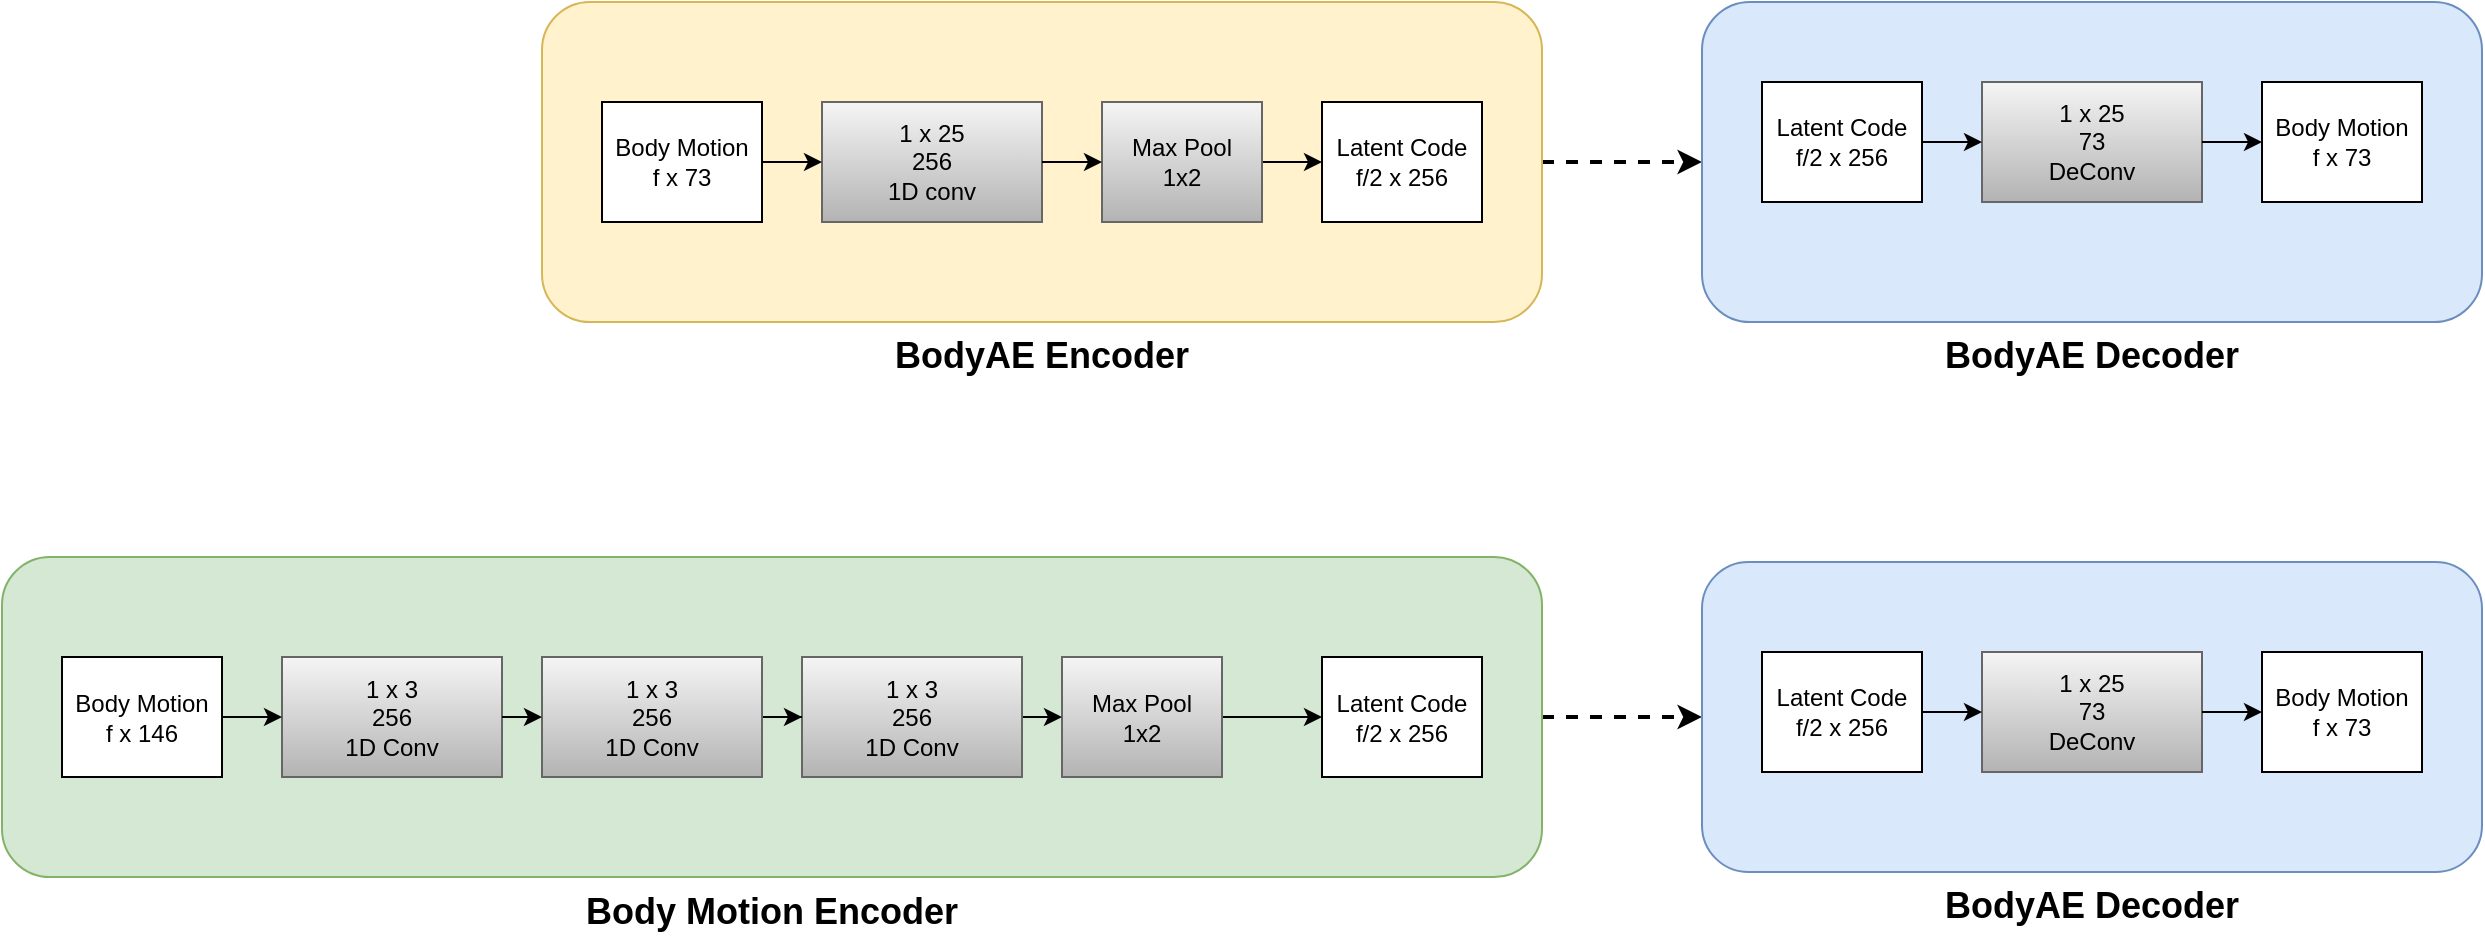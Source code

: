 <mxfile version="13.0.9" type="github" pages="2"><diagram name="Page-1" id="90a13364-a465-7bf4-72fc-28e22215d7a0"><mxGraphModel dx="1400" dy="879" grid="1" gridSize="10" guides="1" tooltips="1" connect="1" arrows="1" fold="1" page="1" pageScale="1.5" pageWidth="1169" pageHeight="826" background="#ffffff" math="0" shadow="0"><root><mxCell id="0" style=";html=1;"/><mxCell id="1" style=";html=1;" parent="0"/><mxCell id="51Mi8z7gukljFIHXavgt-50" style="edgeStyle=orthogonalEdgeStyle;rounded=0;orthogonalLoop=1;jettySize=auto;html=1;entryX=0;entryY=0.5;entryDx=0;entryDy=0;fontSize=18;strokeWidth=2;dashed=1;" edge="1" parent="1" source="51Mi8z7gukljFIHXavgt-1" target="51Mi8z7gukljFIHXavgt-15"><mxGeometry relative="1" as="geometry"/></mxCell><mxCell id="51Mi8z7gukljFIHXavgt-1" value="&lt;b&gt;BodyAE Encoder&lt;br&gt;&lt;/b&gt;" style="rounded=1;whiteSpace=wrap;html=1;fillColor=#fff2cc;strokeColor=#d6b656;labelPosition=center;verticalLabelPosition=bottom;align=center;verticalAlign=top;fontSize=18;" vertex="1" parent="1"><mxGeometry x="500" y="840" width="500" height="160" as="geometry"/></mxCell><mxCell id="51Mi8z7gukljFIHXavgt-3" value="&lt;div&gt;1 x 25&lt;/div&gt;&lt;div&gt;256&lt;/div&gt;&lt;div&gt;1D conv&lt;br&gt;&lt;/div&gt;" style="rounded=0;whiteSpace=wrap;html=1;gradientColor=#b3b3b3;fillColor=#f5f5f5;strokeColor=#666666;" vertex="1" parent="1"><mxGeometry x="640" y="890" width="110" height="60" as="geometry"/></mxCell><mxCell id="51Mi8z7gukljFIHXavgt-13" style="edgeStyle=orthogonalEdgeStyle;rounded=0;orthogonalLoop=1;jettySize=auto;html=1;exitX=1;exitY=0.5;exitDx=0;exitDy=0;fontSize=18;" edge="1" parent="1" source="51Mi8z7gukljFIHXavgt-4" target="51Mi8z7gukljFIHXavgt-12"><mxGeometry relative="1" as="geometry"/></mxCell><mxCell id="51Mi8z7gukljFIHXavgt-4" value="&lt;div&gt;Max Pool&lt;/div&gt;&lt;div&gt;1x2&lt;br&gt;&lt;/div&gt;" style="rounded=0;whiteSpace=wrap;html=1;gradientColor=#b3b3b3;fillColor=#f5f5f5;strokeColor=#666666;" vertex="1" parent="1"><mxGeometry x="780" y="890" width="80" height="60" as="geometry"/></mxCell><mxCell id="51Mi8z7gukljFIHXavgt-5" value="" style="endArrow=classic;html=1;exitX=1;exitY=0.5;exitDx=0;exitDy=0;entryX=0;entryY=0.5;entryDx=0;entryDy=0;" edge="1" parent="1" source="51Mi8z7gukljFIHXavgt-3" target="51Mi8z7gukljFIHXavgt-4"><mxGeometry width="50" height="50" relative="1" as="geometry"><mxPoint x="710" y="910" as="sourcePoint"/><mxPoint x="760" y="860" as="targetPoint"/></mxGeometry></mxCell><mxCell id="51Mi8z7gukljFIHXavgt-11" style="edgeStyle=orthogonalEdgeStyle;rounded=0;orthogonalLoop=1;jettySize=auto;html=1;exitX=1;exitY=0.5;exitDx=0;exitDy=0;entryX=0;entryY=0.5;entryDx=0;entryDy=0;fontSize=18;" edge="1" parent="1" source="51Mi8z7gukljFIHXavgt-10" target="51Mi8z7gukljFIHXavgt-3"><mxGeometry relative="1" as="geometry"/></mxCell><mxCell id="51Mi8z7gukljFIHXavgt-10" value="&lt;div&gt;Body Motion&lt;/div&gt;&lt;div&gt;f x 73&lt;br&gt;&lt;/div&gt;" style="rounded=0;whiteSpace=wrap;html=1;" vertex="1" parent="1"><mxGeometry x="530" y="890" width="80" height="60" as="geometry"/></mxCell><mxCell id="51Mi8z7gukljFIHXavgt-12" value="&lt;div&gt;Latent Code&lt;/div&gt;&lt;div&gt;f/2 x 256&lt;br&gt;&lt;/div&gt;" style="rounded=0;whiteSpace=wrap;html=1;" vertex="1" parent="1"><mxGeometry x="890" y="890" width="80" height="60" as="geometry"/></mxCell><mxCell id="51Mi8z7gukljFIHXavgt-15" value="&lt;b&gt;BodyAE Decoder&lt;br&gt;&lt;/b&gt;" style="rounded=1;whiteSpace=wrap;html=1;fillColor=#dae8fc;strokeColor=#6c8ebf;labelPosition=center;verticalLabelPosition=bottom;align=center;verticalAlign=top;fontSize=18;" vertex="1" parent="1"><mxGeometry x="1080" y="840" width="390" height="160" as="geometry"/></mxCell><mxCell id="51Mi8z7gukljFIHXavgt-16" value="&lt;div&gt;1 x 25&lt;/div&gt;&lt;div&gt;73&lt;br&gt;&lt;/div&gt;&lt;div&gt;DeConv&lt;br&gt;&lt;/div&gt;" style="rounded=0;whiteSpace=wrap;html=1;gradientColor=#b3b3b3;fillColor=#f5f5f5;strokeColor=#666666;" vertex="1" parent="1"><mxGeometry x="1220" y="880" width="110" height="60" as="geometry"/></mxCell><mxCell id="51Mi8z7gukljFIHXavgt-19" value="" style="endArrow=classic;html=1;exitX=1;exitY=0.5;exitDx=0;exitDy=0;entryX=0;entryY=0.5;entryDx=0;entryDy=0;" edge="1" parent="1" source="51Mi8z7gukljFIHXavgt-16" target="51Mi8z7gukljFIHXavgt-22"><mxGeometry width="50" height="50" relative="1" as="geometry"><mxPoint x="1290" y="900" as="sourcePoint"/><mxPoint x="1360" y="910" as="targetPoint"/></mxGeometry></mxCell><mxCell id="51Mi8z7gukljFIHXavgt-20" style="edgeStyle=orthogonalEdgeStyle;rounded=0;orthogonalLoop=1;jettySize=auto;html=1;exitX=1;exitY=0.5;exitDx=0;exitDy=0;entryX=0;entryY=0.5;entryDx=0;entryDy=0;fontSize=18;" edge="1" parent="1" source="51Mi8z7gukljFIHXavgt-21" target="51Mi8z7gukljFIHXavgt-16"><mxGeometry relative="1" as="geometry"/></mxCell><mxCell id="51Mi8z7gukljFIHXavgt-21" value="&lt;div&gt;Latent Code&lt;/div&gt;&lt;div&gt;f/2 x 256&lt;br&gt;&lt;/div&gt;" style="rounded=0;whiteSpace=wrap;html=1;" vertex="1" parent="1"><mxGeometry x="1110" y="880" width="80" height="60" as="geometry"/></mxCell><mxCell id="51Mi8z7gukljFIHXavgt-22" value="&lt;div&gt;Body Motion&lt;/div&gt;&lt;div&gt;f x 73&lt;br&gt;&lt;/div&gt;" style="rounded=0;whiteSpace=wrap;html=1;" vertex="1" parent="1"><mxGeometry x="1360" y="880" width="80" height="60" as="geometry"/></mxCell><mxCell id="51Mi8z7gukljFIHXavgt-51" style="edgeStyle=orthogonalEdgeStyle;rounded=0;orthogonalLoop=1;jettySize=auto;html=1;entryX=0;entryY=0.5;entryDx=0;entryDy=0;fontSize=18;strokeWidth=2;dashed=1;" edge="1" parent="1" source="51Mi8z7gukljFIHXavgt-28" target="51Mi8z7gukljFIHXavgt-42"><mxGeometry relative="1" as="geometry"/></mxCell><mxCell id="51Mi8z7gukljFIHXavgt-28" value="&lt;b&gt;Body Motion Encoder&lt;br&gt;&lt;/b&gt;" style="rounded=1;whiteSpace=wrap;html=1;fillColor=#d5e8d4;strokeColor=#82b366;labelPosition=center;verticalLabelPosition=bottom;align=center;verticalAlign=top;fontSize=18;" vertex="1" parent="1"><mxGeometry x="230" y="1117.5" width="770" height="160" as="geometry"/></mxCell><mxCell id="51Mi8z7gukljFIHXavgt-29" value="&lt;div&gt;1 x 3 &lt;br&gt;&lt;/div&gt;&lt;div&gt;256&lt;/div&gt;&lt;div&gt;1D Conv&lt;br&gt;&lt;/div&gt;" style="rounded=0;whiteSpace=wrap;html=1;gradientColor=#b3b3b3;fillColor=#f5f5f5;strokeColor=#666666;" vertex="1" parent="1"><mxGeometry x="370" y="1167.5" width="110" height="60" as="geometry"/></mxCell><mxCell id="51Mi8z7gukljFIHXavgt-30" style="edgeStyle=orthogonalEdgeStyle;rounded=0;orthogonalLoop=1;jettySize=auto;html=1;exitX=1;exitY=0.5;exitDx=0;exitDy=0;fontSize=18;" edge="1" parent="1" source="51Mi8z7gukljFIHXavgt-31" target="51Mi8z7gukljFIHXavgt-35"><mxGeometry relative="1" as="geometry"/></mxCell><mxCell id="51Mi8z7gukljFIHXavgt-31" value="&lt;div&gt;Max Pool&lt;/div&gt;&lt;div&gt;1x2&lt;br&gt;&lt;/div&gt;" style="rounded=0;whiteSpace=wrap;html=1;gradientColor=#b3b3b3;fillColor=#f5f5f5;strokeColor=#666666;" vertex="1" parent="1"><mxGeometry x="760" y="1167.5" width="80" height="60" as="geometry"/></mxCell><mxCell id="51Mi8z7gukljFIHXavgt-33" style="edgeStyle=orthogonalEdgeStyle;rounded=0;orthogonalLoop=1;jettySize=auto;html=1;exitX=1;exitY=0.5;exitDx=0;exitDy=0;entryX=0;entryY=0.5;entryDx=0;entryDy=0;fontSize=18;" edge="1" parent="1" source="51Mi8z7gukljFIHXavgt-34" target="51Mi8z7gukljFIHXavgt-29"><mxGeometry relative="1" as="geometry"/></mxCell><mxCell id="51Mi8z7gukljFIHXavgt-34" value="&lt;div&gt;Body Motion&lt;/div&gt;&lt;div&gt;f x 146&lt;br&gt;&lt;/div&gt;" style="rounded=0;whiteSpace=wrap;html=1;" vertex="1" parent="1"><mxGeometry x="260" y="1167.5" width="80" height="60" as="geometry"/></mxCell><mxCell id="51Mi8z7gukljFIHXavgt-35" value="&lt;div&gt;Latent Code&lt;/div&gt;&lt;div&gt;f/2 x 256&lt;br&gt;&lt;/div&gt;" style="rounded=0;whiteSpace=wrap;html=1;" vertex="1" parent="1"><mxGeometry x="890" y="1167.5" width="80" height="60" as="geometry"/></mxCell><mxCell id="51Mi8z7gukljFIHXavgt-41" style="edgeStyle=orthogonalEdgeStyle;rounded=0;orthogonalLoop=1;jettySize=auto;html=1;exitX=1;exitY=0.5;exitDx=0;exitDy=0;entryX=0;entryY=0.5;entryDx=0;entryDy=0;fontSize=18;" edge="1" parent="1" source="51Mi8z7gukljFIHXavgt-37" target="51Mi8z7gukljFIHXavgt-31"><mxGeometry relative="1" as="geometry"/></mxCell><mxCell id="51Mi8z7gukljFIHXavgt-37" value="&lt;div&gt;1 x 3 &lt;br&gt;&lt;/div&gt;&lt;div&gt;256&lt;/div&gt;&lt;div&gt;1D Conv&lt;br&gt;&lt;/div&gt;" style="rounded=0;whiteSpace=wrap;html=1;gradientColor=#b3b3b3;fillColor=#f5f5f5;strokeColor=#666666;" vertex="1" parent="1"><mxGeometry x="630" y="1167.5" width="110" height="60" as="geometry"/></mxCell><mxCell id="51Mi8z7gukljFIHXavgt-39" style="edgeStyle=orthogonalEdgeStyle;rounded=0;orthogonalLoop=1;jettySize=auto;html=1;entryX=0;entryY=0.5;entryDx=0;entryDy=0;fontSize=18;" edge="1" parent="1" source="51Mi8z7gukljFIHXavgt-36" target="51Mi8z7gukljFIHXavgt-37"><mxGeometry relative="1" as="geometry"/></mxCell><mxCell id="51Mi8z7gukljFIHXavgt-36" value="&lt;div&gt;1 x 3 &lt;br&gt;&lt;/div&gt;&lt;div&gt;256&lt;/div&gt;&lt;div&gt;1D Conv&lt;br&gt;&lt;/div&gt;" style="rounded=0;whiteSpace=wrap;html=1;gradientColor=#b3b3b3;fillColor=#f5f5f5;strokeColor=#666666;" vertex="1" parent="1"><mxGeometry x="500" y="1167.5" width="110" height="60" as="geometry"/></mxCell><mxCell id="51Mi8z7gukljFIHXavgt-38" value="" style="endArrow=classic;html=1;exitX=1;exitY=0.5;exitDx=0;exitDy=0;entryX=0;entryY=0.5;entryDx=0;entryDy=0;" edge="1" parent="1" source="51Mi8z7gukljFIHXavgt-29" target="51Mi8z7gukljFIHXavgt-36"><mxGeometry width="50" height="50" relative="1" as="geometry"><mxPoint x="480.0" y="1197.5" as="sourcePoint"/><mxPoint x="850" y="1207.5" as="targetPoint"/></mxGeometry></mxCell><mxCell id="51Mi8z7gukljFIHXavgt-42" value="&lt;b&gt;BodyAE Decoder&lt;br&gt;&lt;/b&gt;" style="rounded=1;whiteSpace=wrap;html=1;fillColor=#dae8fc;strokeColor=#6c8ebf;labelPosition=center;verticalLabelPosition=bottom;align=center;verticalAlign=top;fontSize=18;" vertex="1" parent="1"><mxGeometry x="1080" y="1120" width="390" height="155" as="geometry"/></mxCell><mxCell id="51Mi8z7gukljFIHXavgt-43" value="&lt;div&gt;1 x 25&lt;/div&gt;&lt;div&gt;73&lt;br&gt;&lt;/div&gt;&lt;div&gt;DeConv&lt;br&gt;&lt;/div&gt;" style="rounded=0;whiteSpace=wrap;html=1;gradientColor=#b3b3b3;fillColor=#f5f5f5;strokeColor=#666666;" vertex="1" parent="1"><mxGeometry x="1220" y="1165" width="110" height="60" as="geometry"/></mxCell><mxCell id="51Mi8z7gukljFIHXavgt-44" value="" style="endArrow=classic;html=1;exitX=1;exitY=0.5;exitDx=0;exitDy=0;entryX=0;entryY=0.5;entryDx=0;entryDy=0;" edge="1" parent="1" source="51Mi8z7gukljFIHXavgt-43" target="51Mi8z7gukljFIHXavgt-47"><mxGeometry width="50" height="50" relative="1" as="geometry"><mxPoint x="1290" y="1185" as="sourcePoint"/><mxPoint x="1360" y="1195" as="targetPoint"/></mxGeometry></mxCell><mxCell id="51Mi8z7gukljFIHXavgt-45" style="edgeStyle=orthogonalEdgeStyle;rounded=0;orthogonalLoop=1;jettySize=auto;html=1;exitX=1;exitY=0.5;exitDx=0;exitDy=0;entryX=0;entryY=0.5;entryDx=0;entryDy=0;fontSize=18;" edge="1" parent="1" source="51Mi8z7gukljFIHXavgt-46" target="51Mi8z7gukljFIHXavgt-43"><mxGeometry relative="1" as="geometry"/></mxCell><mxCell id="51Mi8z7gukljFIHXavgt-46" value="&lt;div&gt;Latent Code&lt;/div&gt;&lt;div&gt;f/2 x 256&lt;br&gt;&lt;/div&gt;" style="rounded=0;whiteSpace=wrap;html=1;" vertex="1" parent="1"><mxGeometry x="1110" y="1165" width="80" height="60" as="geometry"/></mxCell><mxCell id="51Mi8z7gukljFIHXavgt-47" value="&lt;div&gt;Body Motion&lt;/div&gt;&lt;div&gt;f x 73&lt;br&gt;&lt;/div&gt;" style="rounded=0;whiteSpace=wrap;html=1;" vertex="1" parent="1"><mxGeometry x="1360" y="1165" width="80" height="60" as="geometry"/></mxCell></root></mxGraphModel></diagram><diagram id="5YNOXEQfNRtB5nuDFxQB" name="Page-2"><mxGraphModel dx="1960" dy="1230" grid="1" gridSize="10" guides="1" tooltips="1" connect="1" arrows="1" fold="1" page="1" pageScale="1" pageWidth="850" pageHeight="1100" math="1" shadow="0"><root><mxCell id="a_Pl0on1_2o6IqBJN6e1-0"/><mxCell id="a_Pl0on1_2o6IqBJN6e1-1" parent="a_Pl0on1_2o6IqBJN6e1-0"/><mxCell id="l_T0pC8vN7wKw54jZpxU-22" style="edgeStyle=orthogonalEdgeStyle;orthogonalLoop=1;jettySize=auto;html=1;exitX=1;exitY=0.5;exitDx=0;exitDy=0;strokeWidth=4;fontSize=18;fontStyle=1;curved=1;" edge="1" parent="a_Pl0on1_2o6IqBJN6e1-1" source="l_T0pC8vN7wKw54jZpxU-1" target="l_T0pC8vN7wKw54jZpxU-21"><mxGeometry relative="1" as="geometry"/></mxCell><mxCell id="l_T0pC8vN7wKw54jZpxU-1" value="&lt;span&gt;Buyer Encoder&lt;br&gt;&lt;/span&gt;" style="rounded=1;whiteSpace=wrap;html=1;fillColor=#fff2cc;strokeColor=#d6b656;labelPosition=center;verticalLabelPosition=bottom;align=center;verticalAlign=top;fontSize=18;fontStyle=1" vertex="1" parent="a_Pl0on1_2o6IqBJN6e1-1"><mxGeometry x="500" y="840" width="270" height="90" as="geometry"/></mxCell><mxCell id="l_T0pC8vN7wKw54jZpxU-9" value="&lt;span&gt;BodyAE Decoder&lt;br&gt;&lt;/span&gt;" style="rounded=1;whiteSpace=wrap;html=1;fillColor=#dae8fc;strokeColor=#6c8ebf;labelPosition=center;verticalLabelPosition=bottom;align=center;verticalAlign=top;fontSize=18;fontStyle=1" vertex="1" parent="a_Pl0on1_2o6IqBJN6e1-1"><mxGeometry x="1600" y="1055" width="270" height="90" as="geometry"/></mxCell><mxCell id="l_T0pC8vN7wKw54jZpxU-23" style="edgeStyle=orthogonalEdgeStyle;orthogonalLoop=1;jettySize=auto;html=1;exitX=1;exitY=0.5;exitDx=0;exitDy=0;entryX=0.5;entryY=1;entryDx=0;entryDy=0;strokeWidth=4;fontSize=18;fontStyle=1;curved=1;" edge="1" parent="a_Pl0on1_2o6IqBJN6e1-1" source="l_T0pC8vN7wKw54jZpxU-17" target="l_T0pC8vN7wKw54jZpxU-21"><mxGeometry relative="1" as="geometry"/></mxCell><mxCell id="l_T0pC8vN7wKw54jZpxU-17" value="&lt;span&gt;Seller 1 Encoder&lt;br&gt;&lt;/span&gt;" style="rounded=1;whiteSpace=wrap;html=1;fillColor=#fff2cc;strokeColor=#d6b656;labelPosition=center;verticalLabelPosition=bottom;align=center;verticalAlign=top;fontSize=18;fontStyle=1" vertex="1" parent="a_Pl0on1_2o6IqBJN6e1-1"><mxGeometry x="500" y="1020" width="270" height="90" as="geometry"/></mxCell><mxCell id="l_T0pC8vN7wKw54jZpxU-28" value="" style="edgeStyle=orthogonalEdgeStyle;orthogonalLoop=1;jettySize=auto;html=1;exitX=1;exitY=0.5;exitDx=0;exitDy=0;entryX=0.5;entryY=1;entryDx=0;entryDy=0;strokeWidth=4;fontSize=18;fontStyle=1;curved=1;" edge="1" parent="a_Pl0on1_2o6IqBJN6e1-1" source="l_T0pC8vN7wKw54jZpxU-18" target="l_T0pC8vN7wKw54jZpxU-25"><mxGeometry relative="1" as="geometry"/></mxCell><mxCell id="l_T0pC8vN7wKw54jZpxU-18" value="&lt;span&gt;Seller 2 Encoder&lt;br&gt;&lt;/span&gt;" style="rounded=1;whiteSpace=wrap;html=1;fillColor=#fff2cc;strokeColor=#d6b656;labelPosition=center;verticalLabelPosition=bottom;align=center;verticalAlign=top;fontSize=18;fontStyle=1" vertex="1" parent="a_Pl0on1_2o6IqBJN6e1-1"><mxGeometry x="500" y="1210" width="270" height="90" as="geometry"/></mxCell><mxCell id="l_T0pC8vN7wKw54jZpxU-29" value="" style="edgeStyle=orthogonalEdgeStyle;orthogonalLoop=1;jettySize=auto;html=1;strokeWidth=4;fontSize=18;fontStyle=1;curved=1;" edge="1" parent="a_Pl0on1_2o6IqBJN6e1-1" source="l_T0pC8vN7wKw54jZpxU-21" target="l_T0pC8vN7wKw54jZpxU-24"><mxGeometry relative="1" as="geometry"/></mxCell><mxCell id="l_T0pC8vN7wKw54jZpxU-21" value="&lt;span&gt;+&lt;/span&gt;" style="ellipse;whiteSpace=wrap;html=1;aspect=fixed;fontSize=18;fontStyle=1" vertex="1" parent="a_Pl0on1_2o6IqBJN6e1-1"><mxGeometry x="840" y="960" width="40" height="40" as="geometry"/></mxCell><mxCell id="l_T0pC8vN7wKw54jZpxU-32" style="edgeStyle=orthogonalEdgeStyle;orthogonalLoop=1;jettySize=auto;html=1;exitX=0.5;exitY=0;exitDx=0;exitDy=0;entryX=0.5;entryY=0;entryDx=0;entryDy=0;strokeWidth=4;fontSize=18;fontStyle=1;curved=1;" edge="1" parent="a_Pl0on1_2o6IqBJN6e1-1" source="l_T0pC8vN7wKw54jZpxU-24" target="l_T0pC8vN7wKw54jZpxU-30"><mxGeometry relative="1" as="geometry"/></mxCell><mxCell id="l_T0pC8vN7wKw54jZpxU-24" value="" style="rounded=0;whiteSpace=wrap;html=1;fontSize=18;direction=south;fillColor=#008a00;strokeColor=#005700;fontColor=#ffffff;fontStyle=1" vertex="1" parent="a_Pl0on1_2o6IqBJN6e1-1"><mxGeometry x="1020" y="1000" width="20" height="90" as="geometry"/></mxCell><mxCell id="l_T0pC8vN7wKw54jZpxU-31" style="edgeStyle=orthogonalEdgeStyle;orthogonalLoop=1;jettySize=auto;html=1;exitX=0.5;exitY=0;exitDx=0;exitDy=0;entryX=0.5;entryY=1;entryDx=0;entryDy=0;strokeWidth=4;fontSize=18;fontStyle=1;curved=1;" edge="1" parent="a_Pl0on1_2o6IqBJN6e1-1" source="l_T0pC8vN7wKw54jZpxU-25" target="l_T0pC8vN7wKw54jZpxU-30"><mxGeometry relative="1" as="geometry"/></mxCell><mxCell id="l_T0pC8vN7wKw54jZpxU-25" value="" style="rounded=0;whiteSpace=wrap;html=1;fontSize=18;direction=south;fillColor=#d80073;strokeColor=#A50040;fontColor=#ffffff;fontStyle=1" vertex="1" parent="a_Pl0on1_2o6IqBJN6e1-1"><mxGeometry x="1020" y="1120" width="20" height="90" as="geometry"/></mxCell><mxCell id="l_T0pC8vN7wKw54jZpxU-35" style="edgeStyle=orthogonalEdgeStyle;rounded=0;orthogonalLoop=1;jettySize=auto;html=1;entryX=0.5;entryY=1;entryDx=0;entryDy=0;strokeWidth=4;fontSize=18;fontStyle=1" edge="1" parent="a_Pl0on1_2o6IqBJN6e1-1" source="l_T0pC8vN7wKw54jZpxU-30" target="l_T0pC8vN7wKw54jZpxU-33"><mxGeometry relative="1" as="geometry"/></mxCell><mxCell id="l_T0pC8vN7wKw54jZpxU-30" value="&lt;span&gt;-&lt;/span&gt;" style="ellipse;whiteSpace=wrap;html=1;aspect=fixed;fontSize=18;fontStyle=1" vertex="1" parent="a_Pl0on1_2o6IqBJN6e1-1"><mxGeometry x="1100" y="1080" width="40" height="40" as="geometry"/></mxCell><mxCell id="l_T0pC8vN7wKw54jZpxU-33" value="" style="rounded=0;whiteSpace=wrap;html=1;fontSize=18;direction=south;fontStyle=1" vertex="1" parent="a_Pl0on1_2o6IqBJN6e1-1"><mxGeometry x="1180" y="1055" width="20" height="90" as="geometry"/></mxCell><mxCell id="l_T0pC8vN7wKw54jZpxU-39" style="edgeStyle=orthogonalEdgeStyle;orthogonalLoop=1;jettySize=auto;html=1;exitX=0.5;exitY=0;exitDx=0;exitDy=0;entryX=0.5;entryY=1;entryDx=0;entryDy=0;strokeWidth=4;fontSize=18;curved=1;" edge="1" parent="a_Pl0on1_2o6IqBJN6e1-1" source="l_T0pC8vN7wKw54jZpxU-34" target="l_T0pC8vN7wKw54jZpxU-38"><mxGeometry relative="1" as="geometry"/></mxCell><mxCell id="l_T0pC8vN7wKw54jZpxU-34" value="" style="rounded=0;whiteSpace=wrap;html=1;fontSize=18;direction=south;fillColor=#f0a30a;strokeColor=#BD7000;fontColor=#ffffff;fontStyle=1" vertex="1" parent="a_Pl0on1_2o6IqBJN6e1-1"><mxGeometry x="1200" y="1055" width="20" height="90" as="geometry"/></mxCell><mxCell id="l_T0pC8vN7wKw54jZpxU-37" value="" style="rounded=0;whiteSpace=wrap;html=1;fontSize=18;direction=south;fillColor=#008a00;strokeColor=#005700;fontColor=#ffffff;fontStyle=1" vertex="1" parent="a_Pl0on1_2o6IqBJN6e1-1"><mxGeometry x="1320" y="1100" width="20" height="90" as="geometry"/></mxCell><mxCell id="l_T0pC8vN7wKw54jZpxU-38" value="" style="rounded=0;whiteSpace=wrap;html=1;fontSize=18;direction=south;fillColor=#f0a30a;strokeColor=#BD7000;fontColor=#ffffff;fontStyle=1" vertex="1" parent="a_Pl0on1_2o6IqBJN6e1-1"><mxGeometry x="1320" y="1190" width="20" height="90" as="geometry"/></mxCell><mxCell id="l_T0pC8vN7wKw54jZpxU-46" style="edgeStyle=orthogonalEdgeStyle;orthogonalLoop=1;jettySize=auto;html=1;exitX=0.5;exitY=0;exitDx=0;exitDy=0;entryX=0.5;entryY=1;entryDx=0;entryDy=0;strokeWidth=4;fontSize=18;curved=1;" edge="1" parent="a_Pl0on1_2o6IqBJN6e1-1" source="l_T0pC8vN7wKw54jZpxU-40" target="l_T0pC8vN7wKw54jZpxU-45"><mxGeometry relative="1" as="geometry"/></mxCell><mxCell id="l_T0pC8vN7wKw54jZpxU-40" value="" style="rounded=0;whiteSpace=wrap;html=1;fontSize=18;direction=south;fontStyle=1" vertex="1" parent="a_Pl0on1_2o6IqBJN6e1-1"><mxGeometry x="1340" y="1145" width="20" height="90" as="geometry"/></mxCell><mxCell id="l_T0pC8vN7wKw54jZpxU-50" style="edgeStyle=orthogonalEdgeStyle;rounded=0;orthogonalLoop=1;jettySize=auto;html=1;entryX=0.5;entryY=1;entryDx=0;entryDy=0;strokeWidth=4;fontSize=18;" edge="1" parent="a_Pl0on1_2o6IqBJN6e1-1" source="l_T0pC8vN7wKw54jZpxU-45" target="l_T0pC8vN7wKw54jZpxU-49"><mxGeometry relative="1" as="geometry"/></mxCell><mxCell id="l_T0pC8vN7wKw54jZpxU-45" value="&lt;span&gt;+&lt;/span&gt;" style="ellipse;whiteSpace=wrap;html=1;aspect=fixed;fontSize=18;fontStyle=1" vertex="1" parent="a_Pl0on1_2o6IqBJN6e1-1"><mxGeometry x="1430" y="1080" width="40" height="40" as="geometry"/></mxCell><mxCell id="l_T0pC8vN7wKw54jZpxU-48" style="edgeStyle=orthogonalEdgeStyle;orthogonalLoop=1;jettySize=auto;html=1;strokeWidth=4;fontSize=18;curved=1;" edge="1" parent="a_Pl0on1_2o6IqBJN6e1-1" source="l_T0pC8vN7wKw54jZpxU-47" target="l_T0pC8vN7wKw54jZpxU-45"><mxGeometry relative="1" as="geometry"/></mxCell><mxCell id="l_T0pC8vN7wKw54jZpxU-47" value="" style="rounded=0;whiteSpace=wrap;html=1;fontSize=18;direction=south;fillColor=#008a00;strokeColor=#005700;fontColor=#ffffff;fontStyle=1" vertex="1" parent="a_Pl0on1_2o6IqBJN6e1-1"><mxGeometry x="1320" y="935" width="20" height="90" as="geometry"/></mxCell><mxCell id="l_T0pC8vN7wKw54jZpxU-52" style="edgeStyle=orthogonalEdgeStyle;rounded=0;orthogonalLoop=1;jettySize=auto;html=1;entryX=0;entryY=0.5;entryDx=0;entryDy=0;strokeWidth=4;fontSize=18;" edge="1" parent="a_Pl0on1_2o6IqBJN6e1-1" source="l_T0pC8vN7wKw54jZpxU-49" target="l_T0pC8vN7wKw54jZpxU-9"><mxGeometry relative="1" as="geometry"/></mxCell><mxCell id="l_T0pC8vN7wKw54jZpxU-49" value="" style="rounded=0;whiteSpace=wrap;html=1;fontSize=18;direction=south;fillColor=#d80073;strokeColor=#A50040;fontColor=#ffffff;fontStyle=1" vertex="1" parent="a_Pl0on1_2o6IqBJN6e1-1"><mxGeometry x="1500" y="1055" width="20" height="90" as="geometry"/></mxCell><mxCell id="l_T0pC8vN7wKw54jZpxU-53" value="&lt;b style=&quot;font-size: 25px;&quot;&gt;$$e_a$$&lt;/b&gt;" style="text;html=1;align=center;verticalAlign=middle;resizable=0;points=[];autosize=1;fontSize=25;fontColor=#006600;" vertex="1" parent="a_Pl0on1_2o6IqBJN6e1-1"><mxGeometry x="975" y="960" width="110" height="40" as="geometry"/></mxCell><mxCell id="l_T0pC8vN7wKw54jZpxU-54" value="&lt;b style=&quot;font-size: 25px&quot;&gt;$$e_b$$&lt;/b&gt;" style="text;html=1;align=center;verticalAlign=middle;resizable=0;points=[];autosize=1;fontSize=25;fontColor=#CC00CC;" vertex="1" parent="a_Pl0on1_2o6IqBJN6e1-1"><mxGeometry x="975" y="1215" width="110" height="40" as="geometry"/></mxCell><mxCell id="l_T0pC8vN7wKw54jZpxU-60" value="&lt;b style=&quot;font-size: 16px;&quot;&gt;$$\tau = e_b - e_a$$&lt;/b&gt;" style="text;html=1;align=center;verticalAlign=middle;resizable=0;points=[];autosize=1;fontSize=16;fontColor=#000000;" vertex="1" parent="a_Pl0on1_2o6IqBJN6e1-1"><mxGeometry x="1125" y="1025" width="170" height="20" as="geometry"/></mxCell><mxCell id="l_T0pC8vN7wKw54jZpxU-61" value="&lt;font style=&quot;font-size: 25px&quot; color=&quot;#FF8000&quot;&gt;$$Z \sim N(\mu, \sigma)$$&lt;/font&gt;" style="text;html=1;align=center;verticalAlign=middle;resizable=0;points=[];autosize=1;fontSize=16;fontColor=#000000;" vertex="1" parent="a_Pl0on1_2o6IqBJN6e1-1"><mxGeometry x="1192" y="1313" width="310" height="30" as="geometry"/></mxCell><mxCell id="l_T0pC8vN7wKw54jZpxU-64" value="&lt;b style=&quot;font-size: 20px&quot;&gt;$$\tau^* $$&lt;/b&gt;" style="text;html=1;align=center;verticalAlign=middle;resizable=0;points=[];autosize=1;fontSize=16;fontColor=#000000;" vertex="1" parent="a_Pl0on1_2o6IqBJN6e1-1"><mxGeometry x="1310" y="1115" width="120" height="30" as="geometry"/></mxCell><mxCell id="l_T0pC8vN7wKw54jZpxU-65" value="&lt;b style=&quot;font-size: 25px&quot;&gt;$$e_b^*$$&lt;/b&gt;" style="text;html=1;align=center;verticalAlign=middle;resizable=0;points=[];autosize=1;fontSize=25;fontColor=#CC00CC;" vertex="1" parent="a_Pl0on1_2o6IqBJN6e1-1"><mxGeometry x="1440" y="1015" width="140" height="40" as="geometry"/></mxCell><mxCell id="l_T0pC8vN7wKw54jZpxU-66" value="&lt;b style=&quot;font-size: 25px;&quot;&gt;$$e_a$$&lt;/b&gt;" style="text;html=1;align=center;verticalAlign=middle;resizable=0;points=[];autosize=1;fontSize=25;fontColor=#006600;" vertex="1" parent="a_Pl0on1_2o6IqBJN6e1-1"><mxGeometry x="1275" y="895" width="110" height="40" as="geometry"/></mxCell><mxCell id="l_T0pC8vN7wKw54jZpxU-67" value="&lt;span&gt;BodyAE Decoder&lt;br&gt;&lt;/span&gt;" style="rounded=1;whiteSpace=wrap;html=1;fillColor=#dae8fc;strokeColor=#6c8ebf;labelPosition=center;verticalLabelPosition=bottom;align=center;verticalAlign=top;fontSize=18;fontStyle=1" vertex="1" parent="a_Pl0on1_2o6IqBJN6e1-1"><mxGeometry x="1600" y="1560" width="270" height="90" as="geometry"/></mxCell><mxCell id="l_T0pC8vN7wKw54jZpxU-68" value="" style="rounded=0;whiteSpace=wrap;html=1;fontSize=18;direction=south;fillColor=#008a00;strokeColor=#005700;fontColor=#ffffff;fontStyle=1" vertex="1" parent="a_Pl0on1_2o6IqBJN6e1-1"><mxGeometry x="1320" y="1605" width="20" height="90" as="geometry"/></mxCell><mxCell id="l_T0pC8vN7wKw54jZpxU-69" value="" style="rounded=0;whiteSpace=wrap;html=1;fontSize=18;direction=south;fillColor=#f0a30a;strokeColor=#BD7000;fontColor=#ffffff;fontStyle=1" vertex="1" parent="a_Pl0on1_2o6IqBJN6e1-1"><mxGeometry x="1320" y="1695" width="20" height="90" as="geometry"/></mxCell><mxCell id="l_T0pC8vN7wKw54jZpxU-70" style="edgeStyle=orthogonalEdgeStyle;orthogonalLoop=1;jettySize=auto;html=1;exitX=0.5;exitY=0;exitDx=0;exitDy=0;entryX=0.5;entryY=1;entryDx=0;entryDy=0;strokeWidth=4;fontSize=18;curved=1;" edge="1" parent="a_Pl0on1_2o6IqBJN6e1-1" source="l_T0pC8vN7wKw54jZpxU-71" target="l_T0pC8vN7wKw54jZpxU-73"><mxGeometry relative="1" as="geometry"/></mxCell><mxCell id="l_T0pC8vN7wKw54jZpxU-71" value="" style="rounded=0;whiteSpace=wrap;html=1;fontSize=18;direction=south;fontStyle=1" vertex="1" parent="a_Pl0on1_2o6IqBJN6e1-1"><mxGeometry x="1340" y="1650" width="20" height="90" as="geometry"/></mxCell><mxCell id="l_T0pC8vN7wKw54jZpxU-72" style="edgeStyle=orthogonalEdgeStyle;rounded=0;orthogonalLoop=1;jettySize=auto;html=1;entryX=0.5;entryY=1;entryDx=0;entryDy=0;strokeWidth=4;fontSize=18;" edge="1" parent="a_Pl0on1_2o6IqBJN6e1-1" source="l_T0pC8vN7wKw54jZpxU-73" target="l_T0pC8vN7wKw54jZpxU-77"><mxGeometry relative="1" as="geometry"/></mxCell><mxCell id="l_T0pC8vN7wKw54jZpxU-73" value="&lt;span&gt;+&lt;/span&gt;" style="ellipse;whiteSpace=wrap;html=1;aspect=fixed;fontSize=18;fontStyle=1" vertex="1" parent="a_Pl0on1_2o6IqBJN6e1-1"><mxGeometry x="1430" y="1585" width="40" height="40" as="geometry"/></mxCell><mxCell id="l_T0pC8vN7wKw54jZpxU-74" style="edgeStyle=orthogonalEdgeStyle;orthogonalLoop=1;jettySize=auto;html=1;strokeWidth=4;fontSize=18;curved=1;" edge="1" parent="a_Pl0on1_2o6IqBJN6e1-1" source="l_T0pC8vN7wKw54jZpxU-75" target="l_T0pC8vN7wKw54jZpxU-73"><mxGeometry relative="1" as="geometry"/></mxCell><mxCell id="l_T0pC8vN7wKw54jZpxU-75" value="" style="rounded=0;whiteSpace=wrap;html=1;fontSize=18;direction=south;fillColor=#008a00;strokeColor=#005700;fontColor=#ffffff;fontStyle=1" vertex="1" parent="a_Pl0on1_2o6IqBJN6e1-1"><mxGeometry x="1320" y="1440" width="20" height="90" as="geometry"/></mxCell><mxCell id="l_T0pC8vN7wKw54jZpxU-76" style="edgeStyle=orthogonalEdgeStyle;rounded=0;orthogonalLoop=1;jettySize=auto;html=1;entryX=0;entryY=0.5;entryDx=0;entryDy=0;strokeWidth=4;fontSize=18;" edge="1" parent="a_Pl0on1_2o6IqBJN6e1-1" source="l_T0pC8vN7wKw54jZpxU-77" target="l_T0pC8vN7wKw54jZpxU-67"><mxGeometry relative="1" as="geometry"/></mxCell><mxCell id="l_T0pC8vN7wKw54jZpxU-77" value="" style="rounded=0;whiteSpace=wrap;html=1;fontSize=18;direction=south;fillColor=#d80073;strokeColor=#A50040;fontColor=#ffffff;fontStyle=1" vertex="1" parent="a_Pl0on1_2o6IqBJN6e1-1"><mxGeometry x="1500" y="1560" width="20" height="90" as="geometry"/></mxCell><mxCell id="l_T0pC8vN7wKw54jZpxU-78" value="&lt;b style=&quot;font-size: 20px&quot;&gt;$$\tau^* $$&lt;/b&gt;" style="text;html=1;align=center;verticalAlign=middle;resizable=0;points=[];autosize=1;fontSize=16;fontColor=#000000;" vertex="1" parent="a_Pl0on1_2o6IqBJN6e1-1"><mxGeometry x="1310" y="1620" width="120" height="30" as="geometry"/></mxCell><mxCell id="l_T0pC8vN7wKw54jZpxU-79" value="&lt;b style=&quot;font-size: 25px&quot;&gt;$$e_b^*$$&lt;/b&gt;" style="text;html=1;align=center;verticalAlign=middle;resizable=0;points=[];autosize=1;fontSize=25;fontColor=#CC00CC;" vertex="1" parent="a_Pl0on1_2o6IqBJN6e1-1"><mxGeometry x="1440" y="1520" width="140" height="40" as="geometry"/></mxCell><mxCell id="l_T0pC8vN7wKw54jZpxU-80" value="&lt;b style=&quot;font-size: 25px;&quot;&gt;$$e_a$$&lt;/b&gt;" style="text;html=1;align=center;verticalAlign=middle;resizable=0;points=[];autosize=1;fontSize=25;fontColor=#006600;" vertex="1" parent="a_Pl0on1_2o6IqBJN6e1-1"><mxGeometry x="1275" y="1400" width="110" height="40" as="geometry"/></mxCell><mxCell id="l_T0pC8vN7wKw54jZpxU-81" value="&lt;font style=&quot;font-size: 25px&quot; color=&quot;#FF8000&quot;&gt;$$Z \sim N(0, 1)$$&lt;/font&gt;" style="text;html=1;align=center;verticalAlign=middle;resizable=0;points=[];autosize=1;fontSize=16;fontColor=#000000;" vertex="1" parent="a_Pl0on1_2o6IqBJN6e1-1"><mxGeometry x="1240" y="1800" width="220" height="30" as="geometry"/></mxCell><mxCell id="l_T0pC8vN7wKw54jZpxU-82" value="&lt;b style=&quot;font-size: 25px;&quot;&gt;$$e_a$$&lt;/b&gt;" style="text;html=1;align=center;verticalAlign=middle;resizable=0;points=[];autosize=1;fontSize=25;fontColor=#006600;" vertex="1" parent="a_Pl0on1_2o6IqBJN6e1-1"><mxGeometry x="1275" y="1060" width="110" height="40" as="geometry"/></mxCell><mxCell id="l_T0pC8vN7wKw54jZpxU-83" value="&lt;b style=&quot;font-size: 25px;&quot;&gt;$$e_a$$&lt;/b&gt;" style="text;html=1;align=center;verticalAlign=middle;resizable=0;points=[];autosize=1;fontSize=25;fontColor=#006600;" vertex="1" parent="a_Pl0on1_2o6IqBJN6e1-1"><mxGeometry x="1275" y="1560" width="110" height="40" as="geometry"/></mxCell></root></mxGraphModel></diagram></mxfile>